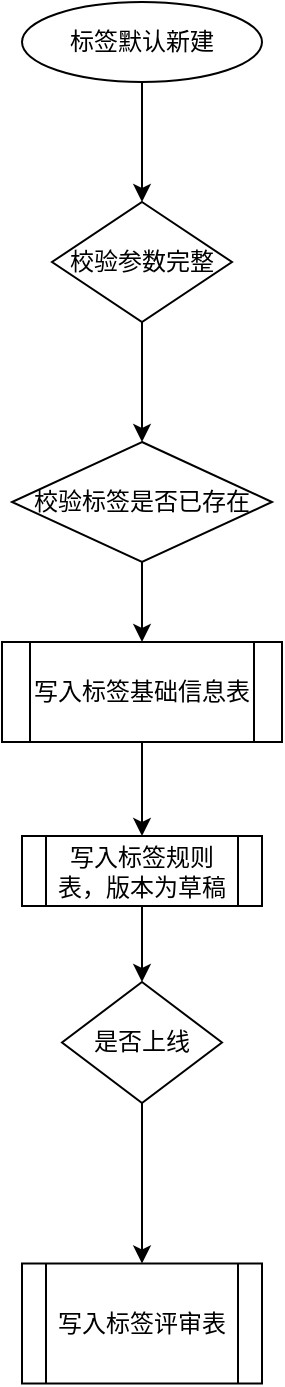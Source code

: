 <mxfile version="24.8.0">
  <diagram name="第 1 页" id="ssA97mYQEhC7tLdyT9QT">
    <mxGraphModel dx="1026" dy="650" grid="1" gridSize="10" guides="1" tooltips="1" connect="1" arrows="1" fold="1" page="1" pageScale="1" pageWidth="827" pageHeight="1169" math="0" shadow="0">
      <root>
        <mxCell id="0" />
        <mxCell id="1" parent="0" />
        <mxCell id="zffrPdRbodNsMmRM1yAd-3" value="" style="edgeStyle=orthogonalEdgeStyle;rounded=0;orthogonalLoop=1;jettySize=auto;html=1;" parent="1" source="zffrPdRbodNsMmRM1yAd-1" target="zffrPdRbodNsMmRM1yAd-2" edge="1">
          <mxGeometry relative="1" as="geometry" />
        </mxCell>
        <mxCell id="zffrPdRbodNsMmRM1yAd-1" value="标签默认新建" style="ellipse;whiteSpace=wrap;html=1;" parent="1" vertex="1">
          <mxGeometry x="230" y="150" width="120" height="40" as="geometry" />
        </mxCell>
        <mxCell id="zffrPdRbodNsMmRM1yAd-5" value="" style="edgeStyle=orthogonalEdgeStyle;rounded=0;orthogonalLoop=1;jettySize=auto;html=1;" parent="1" source="zffrPdRbodNsMmRM1yAd-2" target="zffrPdRbodNsMmRM1yAd-4" edge="1">
          <mxGeometry relative="1" as="geometry" />
        </mxCell>
        <mxCell id="zffrPdRbodNsMmRM1yAd-2" value="校验参数完整" style="rhombus;whiteSpace=wrap;html=1;" parent="1" vertex="1">
          <mxGeometry x="245" y="250" width="90" height="60" as="geometry" />
        </mxCell>
        <mxCell id="zffrPdRbodNsMmRM1yAd-7" value="" style="edgeStyle=orthogonalEdgeStyle;rounded=0;orthogonalLoop=1;jettySize=auto;html=1;" parent="1" source="zffrPdRbodNsMmRM1yAd-4" target="zffrPdRbodNsMmRM1yAd-6" edge="1">
          <mxGeometry relative="1" as="geometry" />
        </mxCell>
        <mxCell id="zffrPdRbodNsMmRM1yAd-4" value="校验标签是否已存在" style="rhombus;whiteSpace=wrap;html=1;" parent="1" vertex="1">
          <mxGeometry x="225" y="370" width="130" height="60" as="geometry" />
        </mxCell>
        <mxCell id="zffrPdRbodNsMmRM1yAd-9" value="" style="edgeStyle=orthogonalEdgeStyle;rounded=0;orthogonalLoop=1;jettySize=auto;html=1;" parent="1" source="zffrPdRbodNsMmRM1yAd-6" target="zffrPdRbodNsMmRM1yAd-8" edge="1">
          <mxGeometry relative="1" as="geometry" />
        </mxCell>
        <mxCell id="zffrPdRbodNsMmRM1yAd-6" value="写入标签基础信息表" style="shape=process;whiteSpace=wrap;html=1;backgroundOutline=1;" parent="1" vertex="1">
          <mxGeometry x="220" y="470" width="140" height="50" as="geometry" />
        </mxCell>
        <mxCell id="zffrPdRbodNsMmRM1yAd-11" value="" style="edgeStyle=orthogonalEdgeStyle;rounded=0;orthogonalLoop=1;jettySize=auto;html=1;" parent="1" source="zffrPdRbodNsMmRM1yAd-8" target="zffrPdRbodNsMmRM1yAd-10" edge="1">
          <mxGeometry relative="1" as="geometry" />
        </mxCell>
        <mxCell id="zffrPdRbodNsMmRM1yAd-8" value="写入标签规则表，版本为草稿" style="shape=process;whiteSpace=wrap;html=1;backgroundOutline=1;" parent="1" vertex="1">
          <mxGeometry x="230" y="567" width="120" height="35" as="geometry" />
        </mxCell>
        <mxCell id="zffrPdRbodNsMmRM1yAd-13" value="" style="edgeStyle=orthogonalEdgeStyle;rounded=0;orthogonalLoop=1;jettySize=auto;html=1;" parent="1" source="zffrPdRbodNsMmRM1yAd-10" target="zffrPdRbodNsMmRM1yAd-12" edge="1">
          <mxGeometry relative="1" as="geometry" />
        </mxCell>
        <mxCell id="zffrPdRbodNsMmRM1yAd-10" value="是否上线" style="rhombus;whiteSpace=wrap;html=1;" parent="1" vertex="1">
          <mxGeometry x="250" y="640" width="80" height="60.5" as="geometry" />
        </mxCell>
        <mxCell id="zffrPdRbodNsMmRM1yAd-12" value="写入标签评审表" style="shape=process;whiteSpace=wrap;html=1;backgroundOutline=1;" parent="1" vertex="1">
          <mxGeometry x="230" y="780.75" width="120" height="60" as="geometry" />
        </mxCell>
      </root>
    </mxGraphModel>
  </diagram>
</mxfile>
